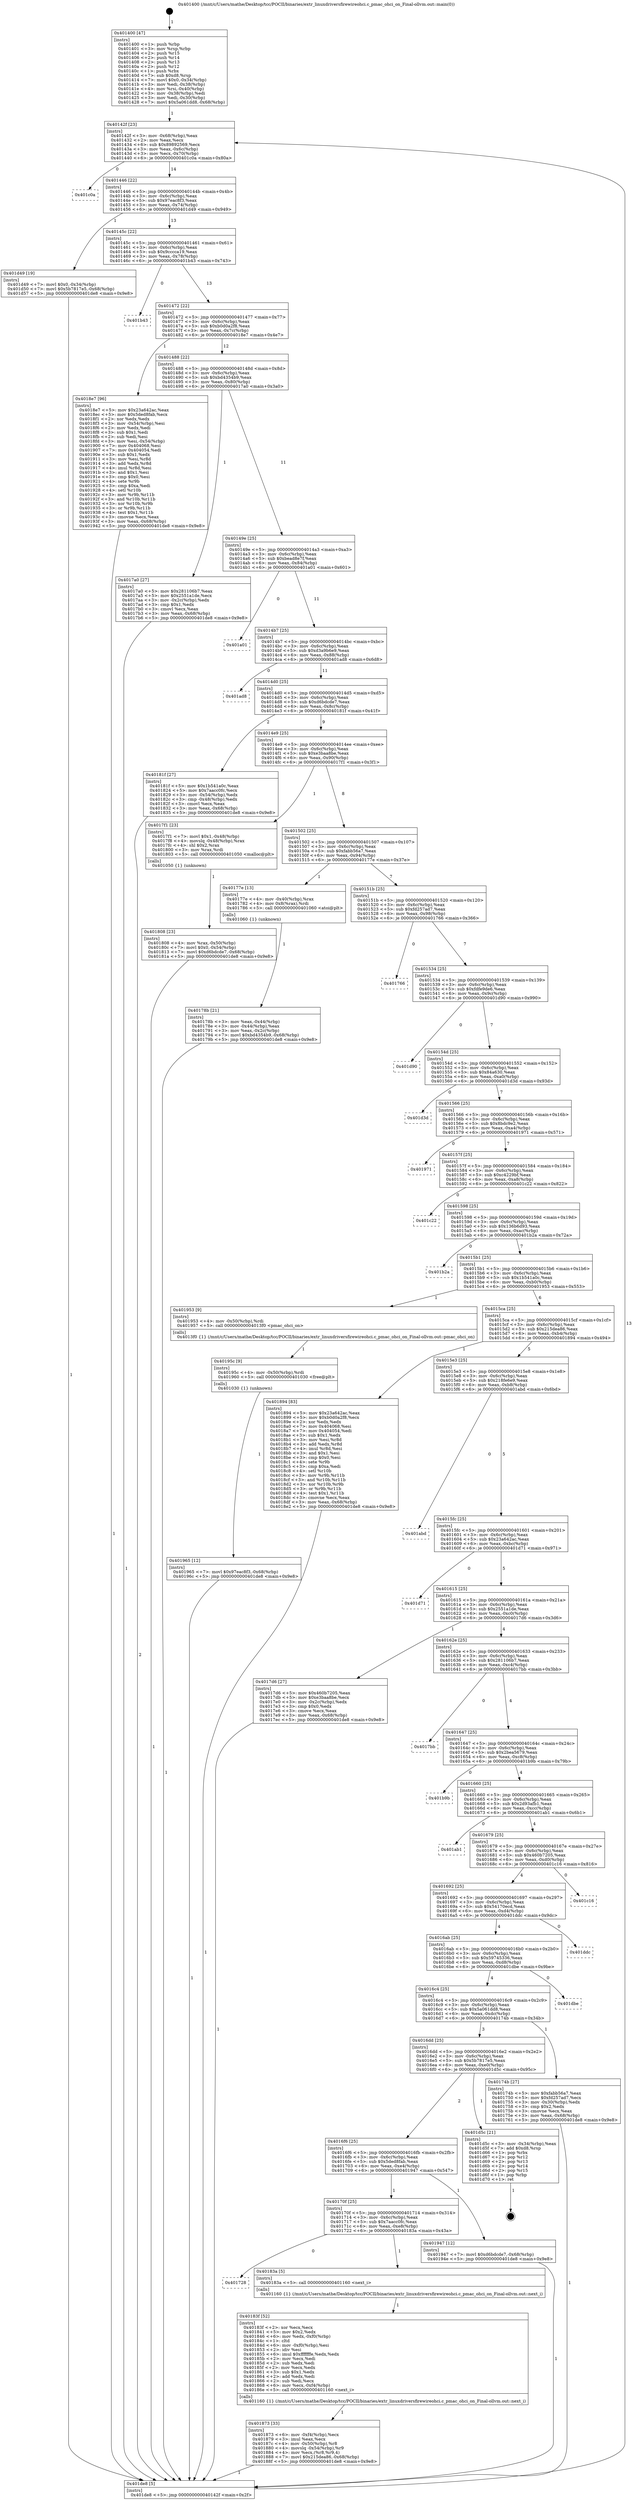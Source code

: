 digraph "0x401400" {
  label = "0x401400 (/mnt/c/Users/mathe/Desktop/tcc/POCII/binaries/extr_linuxdriversfirewireohci.c_pmac_ohci_on_Final-ollvm.out::main(0))"
  labelloc = "t"
  node[shape=record]

  Entry [label="",width=0.3,height=0.3,shape=circle,fillcolor=black,style=filled]
  "0x40142f" [label="{
     0x40142f [23]\l
     | [instrs]\l
     &nbsp;&nbsp;0x40142f \<+3\>: mov -0x68(%rbp),%eax\l
     &nbsp;&nbsp;0x401432 \<+2\>: mov %eax,%ecx\l
     &nbsp;&nbsp;0x401434 \<+6\>: sub $0x89892569,%ecx\l
     &nbsp;&nbsp;0x40143a \<+3\>: mov %eax,-0x6c(%rbp)\l
     &nbsp;&nbsp;0x40143d \<+3\>: mov %ecx,-0x70(%rbp)\l
     &nbsp;&nbsp;0x401440 \<+6\>: je 0000000000401c0a \<main+0x80a\>\l
  }"]
  "0x401c0a" [label="{
     0x401c0a\l
  }", style=dashed]
  "0x401446" [label="{
     0x401446 [22]\l
     | [instrs]\l
     &nbsp;&nbsp;0x401446 \<+5\>: jmp 000000000040144b \<main+0x4b\>\l
     &nbsp;&nbsp;0x40144b \<+3\>: mov -0x6c(%rbp),%eax\l
     &nbsp;&nbsp;0x40144e \<+5\>: sub $0x97eac8f3,%eax\l
     &nbsp;&nbsp;0x401453 \<+3\>: mov %eax,-0x74(%rbp)\l
     &nbsp;&nbsp;0x401456 \<+6\>: je 0000000000401d49 \<main+0x949\>\l
  }"]
  Exit [label="",width=0.3,height=0.3,shape=circle,fillcolor=black,style=filled,peripheries=2]
  "0x401d49" [label="{
     0x401d49 [19]\l
     | [instrs]\l
     &nbsp;&nbsp;0x401d49 \<+7\>: movl $0x0,-0x34(%rbp)\l
     &nbsp;&nbsp;0x401d50 \<+7\>: movl $0x5b7817e5,-0x68(%rbp)\l
     &nbsp;&nbsp;0x401d57 \<+5\>: jmp 0000000000401de8 \<main+0x9e8\>\l
  }"]
  "0x40145c" [label="{
     0x40145c [22]\l
     | [instrs]\l
     &nbsp;&nbsp;0x40145c \<+5\>: jmp 0000000000401461 \<main+0x61\>\l
     &nbsp;&nbsp;0x401461 \<+3\>: mov -0x6c(%rbp),%eax\l
     &nbsp;&nbsp;0x401464 \<+5\>: sub $0x9cccca19,%eax\l
     &nbsp;&nbsp;0x401469 \<+3\>: mov %eax,-0x78(%rbp)\l
     &nbsp;&nbsp;0x40146c \<+6\>: je 0000000000401b43 \<main+0x743\>\l
  }"]
  "0x401965" [label="{
     0x401965 [12]\l
     | [instrs]\l
     &nbsp;&nbsp;0x401965 \<+7\>: movl $0x97eac8f3,-0x68(%rbp)\l
     &nbsp;&nbsp;0x40196c \<+5\>: jmp 0000000000401de8 \<main+0x9e8\>\l
  }"]
  "0x401b43" [label="{
     0x401b43\l
  }", style=dashed]
  "0x401472" [label="{
     0x401472 [22]\l
     | [instrs]\l
     &nbsp;&nbsp;0x401472 \<+5\>: jmp 0000000000401477 \<main+0x77\>\l
     &nbsp;&nbsp;0x401477 \<+3\>: mov -0x6c(%rbp),%eax\l
     &nbsp;&nbsp;0x40147a \<+5\>: sub $0xb0d0a2f8,%eax\l
     &nbsp;&nbsp;0x40147f \<+3\>: mov %eax,-0x7c(%rbp)\l
     &nbsp;&nbsp;0x401482 \<+6\>: je 00000000004018e7 \<main+0x4e7\>\l
  }"]
  "0x40195c" [label="{
     0x40195c [9]\l
     | [instrs]\l
     &nbsp;&nbsp;0x40195c \<+4\>: mov -0x50(%rbp),%rdi\l
     &nbsp;&nbsp;0x401960 \<+5\>: call 0000000000401030 \<free@plt\>\l
     | [calls]\l
     &nbsp;&nbsp;0x401030 \{1\} (unknown)\l
  }"]
  "0x4018e7" [label="{
     0x4018e7 [96]\l
     | [instrs]\l
     &nbsp;&nbsp;0x4018e7 \<+5\>: mov $0x23a642ac,%eax\l
     &nbsp;&nbsp;0x4018ec \<+5\>: mov $0x5ded8fab,%ecx\l
     &nbsp;&nbsp;0x4018f1 \<+2\>: xor %edx,%edx\l
     &nbsp;&nbsp;0x4018f3 \<+3\>: mov -0x54(%rbp),%esi\l
     &nbsp;&nbsp;0x4018f6 \<+2\>: mov %edx,%edi\l
     &nbsp;&nbsp;0x4018f8 \<+3\>: sub $0x1,%edi\l
     &nbsp;&nbsp;0x4018fb \<+2\>: sub %edi,%esi\l
     &nbsp;&nbsp;0x4018fd \<+3\>: mov %esi,-0x54(%rbp)\l
     &nbsp;&nbsp;0x401900 \<+7\>: mov 0x404068,%esi\l
     &nbsp;&nbsp;0x401907 \<+7\>: mov 0x404054,%edi\l
     &nbsp;&nbsp;0x40190e \<+3\>: sub $0x1,%edx\l
     &nbsp;&nbsp;0x401911 \<+3\>: mov %esi,%r8d\l
     &nbsp;&nbsp;0x401914 \<+3\>: add %edx,%r8d\l
     &nbsp;&nbsp;0x401917 \<+4\>: imul %r8d,%esi\l
     &nbsp;&nbsp;0x40191b \<+3\>: and $0x1,%esi\l
     &nbsp;&nbsp;0x40191e \<+3\>: cmp $0x0,%esi\l
     &nbsp;&nbsp;0x401921 \<+4\>: sete %r9b\l
     &nbsp;&nbsp;0x401925 \<+3\>: cmp $0xa,%edi\l
     &nbsp;&nbsp;0x401928 \<+4\>: setl %r10b\l
     &nbsp;&nbsp;0x40192c \<+3\>: mov %r9b,%r11b\l
     &nbsp;&nbsp;0x40192f \<+3\>: and %r10b,%r11b\l
     &nbsp;&nbsp;0x401932 \<+3\>: xor %r10b,%r9b\l
     &nbsp;&nbsp;0x401935 \<+3\>: or %r9b,%r11b\l
     &nbsp;&nbsp;0x401938 \<+4\>: test $0x1,%r11b\l
     &nbsp;&nbsp;0x40193c \<+3\>: cmovne %ecx,%eax\l
     &nbsp;&nbsp;0x40193f \<+3\>: mov %eax,-0x68(%rbp)\l
     &nbsp;&nbsp;0x401942 \<+5\>: jmp 0000000000401de8 \<main+0x9e8\>\l
  }"]
  "0x401488" [label="{
     0x401488 [22]\l
     | [instrs]\l
     &nbsp;&nbsp;0x401488 \<+5\>: jmp 000000000040148d \<main+0x8d\>\l
     &nbsp;&nbsp;0x40148d \<+3\>: mov -0x6c(%rbp),%eax\l
     &nbsp;&nbsp;0x401490 \<+5\>: sub $0xbd4354b9,%eax\l
     &nbsp;&nbsp;0x401495 \<+3\>: mov %eax,-0x80(%rbp)\l
     &nbsp;&nbsp;0x401498 \<+6\>: je 00000000004017a0 \<main+0x3a0\>\l
  }"]
  "0x401873" [label="{
     0x401873 [33]\l
     | [instrs]\l
     &nbsp;&nbsp;0x401873 \<+6\>: mov -0xf4(%rbp),%ecx\l
     &nbsp;&nbsp;0x401879 \<+3\>: imul %eax,%ecx\l
     &nbsp;&nbsp;0x40187c \<+4\>: mov -0x50(%rbp),%r8\l
     &nbsp;&nbsp;0x401880 \<+4\>: movslq -0x54(%rbp),%r9\l
     &nbsp;&nbsp;0x401884 \<+4\>: mov %ecx,(%r8,%r9,4)\l
     &nbsp;&nbsp;0x401888 \<+7\>: movl $0x215dea86,-0x68(%rbp)\l
     &nbsp;&nbsp;0x40188f \<+5\>: jmp 0000000000401de8 \<main+0x9e8\>\l
  }"]
  "0x4017a0" [label="{
     0x4017a0 [27]\l
     | [instrs]\l
     &nbsp;&nbsp;0x4017a0 \<+5\>: mov $0x281106b7,%eax\l
     &nbsp;&nbsp;0x4017a5 \<+5\>: mov $0x2551a1de,%ecx\l
     &nbsp;&nbsp;0x4017aa \<+3\>: mov -0x2c(%rbp),%edx\l
     &nbsp;&nbsp;0x4017ad \<+3\>: cmp $0x1,%edx\l
     &nbsp;&nbsp;0x4017b0 \<+3\>: cmovl %ecx,%eax\l
     &nbsp;&nbsp;0x4017b3 \<+3\>: mov %eax,-0x68(%rbp)\l
     &nbsp;&nbsp;0x4017b6 \<+5\>: jmp 0000000000401de8 \<main+0x9e8\>\l
  }"]
  "0x40149e" [label="{
     0x40149e [25]\l
     | [instrs]\l
     &nbsp;&nbsp;0x40149e \<+5\>: jmp 00000000004014a3 \<main+0xa3\>\l
     &nbsp;&nbsp;0x4014a3 \<+3\>: mov -0x6c(%rbp),%eax\l
     &nbsp;&nbsp;0x4014a6 \<+5\>: sub $0xbead8e7f,%eax\l
     &nbsp;&nbsp;0x4014ab \<+6\>: mov %eax,-0x84(%rbp)\l
     &nbsp;&nbsp;0x4014b1 \<+6\>: je 0000000000401a01 \<main+0x601\>\l
  }"]
  "0x40183f" [label="{
     0x40183f [52]\l
     | [instrs]\l
     &nbsp;&nbsp;0x40183f \<+2\>: xor %ecx,%ecx\l
     &nbsp;&nbsp;0x401841 \<+5\>: mov $0x2,%edx\l
     &nbsp;&nbsp;0x401846 \<+6\>: mov %edx,-0xf0(%rbp)\l
     &nbsp;&nbsp;0x40184c \<+1\>: cltd\l
     &nbsp;&nbsp;0x40184d \<+6\>: mov -0xf0(%rbp),%esi\l
     &nbsp;&nbsp;0x401853 \<+2\>: idiv %esi\l
     &nbsp;&nbsp;0x401855 \<+6\>: imul $0xfffffffe,%edx,%edx\l
     &nbsp;&nbsp;0x40185b \<+2\>: mov %ecx,%edi\l
     &nbsp;&nbsp;0x40185d \<+2\>: sub %edx,%edi\l
     &nbsp;&nbsp;0x40185f \<+2\>: mov %ecx,%edx\l
     &nbsp;&nbsp;0x401861 \<+3\>: sub $0x1,%edx\l
     &nbsp;&nbsp;0x401864 \<+2\>: add %edx,%edi\l
     &nbsp;&nbsp;0x401866 \<+2\>: sub %edi,%ecx\l
     &nbsp;&nbsp;0x401868 \<+6\>: mov %ecx,-0xf4(%rbp)\l
     &nbsp;&nbsp;0x40186e \<+5\>: call 0000000000401160 \<next_i\>\l
     | [calls]\l
     &nbsp;&nbsp;0x401160 \{1\} (/mnt/c/Users/mathe/Desktop/tcc/POCII/binaries/extr_linuxdriversfirewireohci.c_pmac_ohci_on_Final-ollvm.out::next_i)\l
  }"]
  "0x401a01" [label="{
     0x401a01\l
  }", style=dashed]
  "0x4014b7" [label="{
     0x4014b7 [25]\l
     | [instrs]\l
     &nbsp;&nbsp;0x4014b7 \<+5\>: jmp 00000000004014bc \<main+0xbc\>\l
     &nbsp;&nbsp;0x4014bc \<+3\>: mov -0x6c(%rbp),%eax\l
     &nbsp;&nbsp;0x4014bf \<+5\>: sub $0xd3a9b6e9,%eax\l
     &nbsp;&nbsp;0x4014c4 \<+6\>: mov %eax,-0x88(%rbp)\l
     &nbsp;&nbsp;0x4014ca \<+6\>: je 0000000000401ad8 \<main+0x6d8\>\l
  }"]
  "0x401728" [label="{
     0x401728\l
  }", style=dashed]
  "0x401ad8" [label="{
     0x401ad8\l
  }", style=dashed]
  "0x4014d0" [label="{
     0x4014d0 [25]\l
     | [instrs]\l
     &nbsp;&nbsp;0x4014d0 \<+5\>: jmp 00000000004014d5 \<main+0xd5\>\l
     &nbsp;&nbsp;0x4014d5 \<+3\>: mov -0x6c(%rbp),%eax\l
     &nbsp;&nbsp;0x4014d8 \<+5\>: sub $0xd6bdcde7,%eax\l
     &nbsp;&nbsp;0x4014dd \<+6\>: mov %eax,-0x8c(%rbp)\l
     &nbsp;&nbsp;0x4014e3 \<+6\>: je 000000000040181f \<main+0x41f\>\l
  }"]
  "0x40183a" [label="{
     0x40183a [5]\l
     | [instrs]\l
     &nbsp;&nbsp;0x40183a \<+5\>: call 0000000000401160 \<next_i\>\l
     | [calls]\l
     &nbsp;&nbsp;0x401160 \{1\} (/mnt/c/Users/mathe/Desktop/tcc/POCII/binaries/extr_linuxdriversfirewireohci.c_pmac_ohci_on_Final-ollvm.out::next_i)\l
  }"]
  "0x40181f" [label="{
     0x40181f [27]\l
     | [instrs]\l
     &nbsp;&nbsp;0x40181f \<+5\>: mov $0x1b541a0c,%eax\l
     &nbsp;&nbsp;0x401824 \<+5\>: mov $0x7aacc0fc,%ecx\l
     &nbsp;&nbsp;0x401829 \<+3\>: mov -0x54(%rbp),%edx\l
     &nbsp;&nbsp;0x40182c \<+3\>: cmp -0x48(%rbp),%edx\l
     &nbsp;&nbsp;0x40182f \<+3\>: cmovl %ecx,%eax\l
     &nbsp;&nbsp;0x401832 \<+3\>: mov %eax,-0x68(%rbp)\l
     &nbsp;&nbsp;0x401835 \<+5\>: jmp 0000000000401de8 \<main+0x9e8\>\l
  }"]
  "0x4014e9" [label="{
     0x4014e9 [25]\l
     | [instrs]\l
     &nbsp;&nbsp;0x4014e9 \<+5\>: jmp 00000000004014ee \<main+0xee\>\l
     &nbsp;&nbsp;0x4014ee \<+3\>: mov -0x6c(%rbp),%eax\l
     &nbsp;&nbsp;0x4014f1 \<+5\>: sub $0xe3baa8be,%eax\l
     &nbsp;&nbsp;0x4014f6 \<+6\>: mov %eax,-0x90(%rbp)\l
     &nbsp;&nbsp;0x4014fc \<+6\>: je 00000000004017f1 \<main+0x3f1\>\l
  }"]
  "0x40170f" [label="{
     0x40170f [25]\l
     | [instrs]\l
     &nbsp;&nbsp;0x40170f \<+5\>: jmp 0000000000401714 \<main+0x314\>\l
     &nbsp;&nbsp;0x401714 \<+3\>: mov -0x6c(%rbp),%eax\l
     &nbsp;&nbsp;0x401717 \<+5\>: sub $0x7aacc0fc,%eax\l
     &nbsp;&nbsp;0x40171c \<+6\>: mov %eax,-0xe8(%rbp)\l
     &nbsp;&nbsp;0x401722 \<+6\>: je 000000000040183a \<main+0x43a\>\l
  }"]
  "0x4017f1" [label="{
     0x4017f1 [23]\l
     | [instrs]\l
     &nbsp;&nbsp;0x4017f1 \<+7\>: movl $0x1,-0x48(%rbp)\l
     &nbsp;&nbsp;0x4017f8 \<+4\>: movslq -0x48(%rbp),%rax\l
     &nbsp;&nbsp;0x4017fc \<+4\>: shl $0x2,%rax\l
     &nbsp;&nbsp;0x401800 \<+3\>: mov %rax,%rdi\l
     &nbsp;&nbsp;0x401803 \<+5\>: call 0000000000401050 \<malloc@plt\>\l
     | [calls]\l
     &nbsp;&nbsp;0x401050 \{1\} (unknown)\l
  }"]
  "0x401502" [label="{
     0x401502 [25]\l
     | [instrs]\l
     &nbsp;&nbsp;0x401502 \<+5\>: jmp 0000000000401507 \<main+0x107\>\l
     &nbsp;&nbsp;0x401507 \<+3\>: mov -0x6c(%rbp),%eax\l
     &nbsp;&nbsp;0x40150a \<+5\>: sub $0xfabb56a7,%eax\l
     &nbsp;&nbsp;0x40150f \<+6\>: mov %eax,-0x94(%rbp)\l
     &nbsp;&nbsp;0x401515 \<+6\>: je 000000000040177e \<main+0x37e\>\l
  }"]
  "0x401947" [label="{
     0x401947 [12]\l
     | [instrs]\l
     &nbsp;&nbsp;0x401947 \<+7\>: movl $0xd6bdcde7,-0x68(%rbp)\l
     &nbsp;&nbsp;0x40194e \<+5\>: jmp 0000000000401de8 \<main+0x9e8\>\l
  }"]
  "0x40177e" [label="{
     0x40177e [13]\l
     | [instrs]\l
     &nbsp;&nbsp;0x40177e \<+4\>: mov -0x40(%rbp),%rax\l
     &nbsp;&nbsp;0x401782 \<+4\>: mov 0x8(%rax),%rdi\l
     &nbsp;&nbsp;0x401786 \<+5\>: call 0000000000401060 \<atoi@plt\>\l
     | [calls]\l
     &nbsp;&nbsp;0x401060 \{1\} (unknown)\l
  }"]
  "0x40151b" [label="{
     0x40151b [25]\l
     | [instrs]\l
     &nbsp;&nbsp;0x40151b \<+5\>: jmp 0000000000401520 \<main+0x120\>\l
     &nbsp;&nbsp;0x401520 \<+3\>: mov -0x6c(%rbp),%eax\l
     &nbsp;&nbsp;0x401523 \<+5\>: sub $0xfd257ad7,%eax\l
     &nbsp;&nbsp;0x401528 \<+6\>: mov %eax,-0x98(%rbp)\l
     &nbsp;&nbsp;0x40152e \<+6\>: je 0000000000401766 \<main+0x366\>\l
  }"]
  "0x4016f6" [label="{
     0x4016f6 [25]\l
     | [instrs]\l
     &nbsp;&nbsp;0x4016f6 \<+5\>: jmp 00000000004016fb \<main+0x2fb\>\l
     &nbsp;&nbsp;0x4016fb \<+3\>: mov -0x6c(%rbp),%eax\l
     &nbsp;&nbsp;0x4016fe \<+5\>: sub $0x5ded8fab,%eax\l
     &nbsp;&nbsp;0x401703 \<+6\>: mov %eax,-0xe4(%rbp)\l
     &nbsp;&nbsp;0x401709 \<+6\>: je 0000000000401947 \<main+0x547\>\l
  }"]
  "0x401766" [label="{
     0x401766\l
  }", style=dashed]
  "0x401534" [label="{
     0x401534 [25]\l
     | [instrs]\l
     &nbsp;&nbsp;0x401534 \<+5\>: jmp 0000000000401539 \<main+0x139\>\l
     &nbsp;&nbsp;0x401539 \<+3\>: mov -0x6c(%rbp),%eax\l
     &nbsp;&nbsp;0x40153c \<+5\>: sub $0xfdfe9de6,%eax\l
     &nbsp;&nbsp;0x401541 \<+6\>: mov %eax,-0x9c(%rbp)\l
     &nbsp;&nbsp;0x401547 \<+6\>: je 0000000000401d90 \<main+0x990\>\l
  }"]
  "0x401d5c" [label="{
     0x401d5c [21]\l
     | [instrs]\l
     &nbsp;&nbsp;0x401d5c \<+3\>: mov -0x34(%rbp),%eax\l
     &nbsp;&nbsp;0x401d5f \<+7\>: add $0xd8,%rsp\l
     &nbsp;&nbsp;0x401d66 \<+1\>: pop %rbx\l
     &nbsp;&nbsp;0x401d67 \<+2\>: pop %r12\l
     &nbsp;&nbsp;0x401d69 \<+2\>: pop %r13\l
     &nbsp;&nbsp;0x401d6b \<+2\>: pop %r14\l
     &nbsp;&nbsp;0x401d6d \<+2\>: pop %r15\l
     &nbsp;&nbsp;0x401d6f \<+1\>: pop %rbp\l
     &nbsp;&nbsp;0x401d70 \<+1\>: ret\l
  }"]
  "0x401d90" [label="{
     0x401d90\l
  }", style=dashed]
  "0x40154d" [label="{
     0x40154d [25]\l
     | [instrs]\l
     &nbsp;&nbsp;0x40154d \<+5\>: jmp 0000000000401552 \<main+0x152\>\l
     &nbsp;&nbsp;0x401552 \<+3\>: mov -0x6c(%rbp),%eax\l
     &nbsp;&nbsp;0x401555 \<+5\>: sub $0x84a630,%eax\l
     &nbsp;&nbsp;0x40155a \<+6\>: mov %eax,-0xa0(%rbp)\l
     &nbsp;&nbsp;0x401560 \<+6\>: je 0000000000401d3d \<main+0x93d\>\l
  }"]
  "0x401808" [label="{
     0x401808 [23]\l
     | [instrs]\l
     &nbsp;&nbsp;0x401808 \<+4\>: mov %rax,-0x50(%rbp)\l
     &nbsp;&nbsp;0x40180c \<+7\>: movl $0x0,-0x54(%rbp)\l
     &nbsp;&nbsp;0x401813 \<+7\>: movl $0xd6bdcde7,-0x68(%rbp)\l
     &nbsp;&nbsp;0x40181a \<+5\>: jmp 0000000000401de8 \<main+0x9e8\>\l
  }"]
  "0x401d3d" [label="{
     0x401d3d\l
  }", style=dashed]
  "0x401566" [label="{
     0x401566 [25]\l
     | [instrs]\l
     &nbsp;&nbsp;0x401566 \<+5\>: jmp 000000000040156b \<main+0x16b\>\l
     &nbsp;&nbsp;0x40156b \<+3\>: mov -0x6c(%rbp),%eax\l
     &nbsp;&nbsp;0x40156e \<+5\>: sub $0x8bdc9e2,%eax\l
     &nbsp;&nbsp;0x401573 \<+6\>: mov %eax,-0xa4(%rbp)\l
     &nbsp;&nbsp;0x401579 \<+6\>: je 0000000000401971 \<main+0x571\>\l
  }"]
  "0x40178b" [label="{
     0x40178b [21]\l
     | [instrs]\l
     &nbsp;&nbsp;0x40178b \<+3\>: mov %eax,-0x44(%rbp)\l
     &nbsp;&nbsp;0x40178e \<+3\>: mov -0x44(%rbp),%eax\l
     &nbsp;&nbsp;0x401791 \<+3\>: mov %eax,-0x2c(%rbp)\l
     &nbsp;&nbsp;0x401794 \<+7\>: movl $0xbd4354b9,-0x68(%rbp)\l
     &nbsp;&nbsp;0x40179b \<+5\>: jmp 0000000000401de8 \<main+0x9e8\>\l
  }"]
  "0x401971" [label="{
     0x401971\l
  }", style=dashed]
  "0x40157f" [label="{
     0x40157f [25]\l
     | [instrs]\l
     &nbsp;&nbsp;0x40157f \<+5\>: jmp 0000000000401584 \<main+0x184\>\l
     &nbsp;&nbsp;0x401584 \<+3\>: mov -0x6c(%rbp),%eax\l
     &nbsp;&nbsp;0x401587 \<+5\>: sub $0xc4229bf,%eax\l
     &nbsp;&nbsp;0x40158c \<+6\>: mov %eax,-0xa8(%rbp)\l
     &nbsp;&nbsp;0x401592 \<+6\>: je 0000000000401c22 \<main+0x822\>\l
  }"]
  "0x401400" [label="{
     0x401400 [47]\l
     | [instrs]\l
     &nbsp;&nbsp;0x401400 \<+1\>: push %rbp\l
     &nbsp;&nbsp;0x401401 \<+3\>: mov %rsp,%rbp\l
     &nbsp;&nbsp;0x401404 \<+2\>: push %r15\l
     &nbsp;&nbsp;0x401406 \<+2\>: push %r14\l
     &nbsp;&nbsp;0x401408 \<+2\>: push %r13\l
     &nbsp;&nbsp;0x40140a \<+2\>: push %r12\l
     &nbsp;&nbsp;0x40140c \<+1\>: push %rbx\l
     &nbsp;&nbsp;0x40140d \<+7\>: sub $0xd8,%rsp\l
     &nbsp;&nbsp;0x401414 \<+7\>: movl $0x0,-0x34(%rbp)\l
     &nbsp;&nbsp;0x40141b \<+3\>: mov %edi,-0x38(%rbp)\l
     &nbsp;&nbsp;0x40141e \<+4\>: mov %rsi,-0x40(%rbp)\l
     &nbsp;&nbsp;0x401422 \<+3\>: mov -0x38(%rbp),%edi\l
     &nbsp;&nbsp;0x401425 \<+3\>: mov %edi,-0x30(%rbp)\l
     &nbsp;&nbsp;0x401428 \<+7\>: movl $0x5a061dd8,-0x68(%rbp)\l
  }"]
  "0x401c22" [label="{
     0x401c22\l
  }", style=dashed]
  "0x401598" [label="{
     0x401598 [25]\l
     | [instrs]\l
     &nbsp;&nbsp;0x401598 \<+5\>: jmp 000000000040159d \<main+0x19d\>\l
     &nbsp;&nbsp;0x40159d \<+3\>: mov -0x6c(%rbp),%eax\l
     &nbsp;&nbsp;0x4015a0 \<+5\>: sub $0x136b6d93,%eax\l
     &nbsp;&nbsp;0x4015a5 \<+6\>: mov %eax,-0xac(%rbp)\l
     &nbsp;&nbsp;0x4015ab \<+6\>: je 0000000000401b2a \<main+0x72a\>\l
  }"]
  "0x401de8" [label="{
     0x401de8 [5]\l
     | [instrs]\l
     &nbsp;&nbsp;0x401de8 \<+5\>: jmp 000000000040142f \<main+0x2f\>\l
  }"]
  "0x401b2a" [label="{
     0x401b2a\l
  }", style=dashed]
  "0x4015b1" [label="{
     0x4015b1 [25]\l
     | [instrs]\l
     &nbsp;&nbsp;0x4015b1 \<+5\>: jmp 00000000004015b6 \<main+0x1b6\>\l
     &nbsp;&nbsp;0x4015b6 \<+3\>: mov -0x6c(%rbp),%eax\l
     &nbsp;&nbsp;0x4015b9 \<+5\>: sub $0x1b541a0c,%eax\l
     &nbsp;&nbsp;0x4015be \<+6\>: mov %eax,-0xb0(%rbp)\l
     &nbsp;&nbsp;0x4015c4 \<+6\>: je 0000000000401953 \<main+0x553\>\l
  }"]
  "0x4016dd" [label="{
     0x4016dd [25]\l
     | [instrs]\l
     &nbsp;&nbsp;0x4016dd \<+5\>: jmp 00000000004016e2 \<main+0x2e2\>\l
     &nbsp;&nbsp;0x4016e2 \<+3\>: mov -0x6c(%rbp),%eax\l
     &nbsp;&nbsp;0x4016e5 \<+5\>: sub $0x5b7817e5,%eax\l
     &nbsp;&nbsp;0x4016ea \<+6\>: mov %eax,-0xe0(%rbp)\l
     &nbsp;&nbsp;0x4016f0 \<+6\>: je 0000000000401d5c \<main+0x95c\>\l
  }"]
  "0x401953" [label="{
     0x401953 [9]\l
     | [instrs]\l
     &nbsp;&nbsp;0x401953 \<+4\>: mov -0x50(%rbp),%rdi\l
     &nbsp;&nbsp;0x401957 \<+5\>: call 00000000004013f0 \<pmac_ohci_on\>\l
     | [calls]\l
     &nbsp;&nbsp;0x4013f0 \{1\} (/mnt/c/Users/mathe/Desktop/tcc/POCII/binaries/extr_linuxdriversfirewireohci.c_pmac_ohci_on_Final-ollvm.out::pmac_ohci_on)\l
  }"]
  "0x4015ca" [label="{
     0x4015ca [25]\l
     | [instrs]\l
     &nbsp;&nbsp;0x4015ca \<+5\>: jmp 00000000004015cf \<main+0x1cf\>\l
     &nbsp;&nbsp;0x4015cf \<+3\>: mov -0x6c(%rbp),%eax\l
     &nbsp;&nbsp;0x4015d2 \<+5\>: sub $0x215dea86,%eax\l
     &nbsp;&nbsp;0x4015d7 \<+6\>: mov %eax,-0xb4(%rbp)\l
     &nbsp;&nbsp;0x4015dd \<+6\>: je 0000000000401894 \<main+0x494\>\l
  }"]
  "0x40174b" [label="{
     0x40174b [27]\l
     | [instrs]\l
     &nbsp;&nbsp;0x40174b \<+5\>: mov $0xfabb56a7,%eax\l
     &nbsp;&nbsp;0x401750 \<+5\>: mov $0xfd257ad7,%ecx\l
     &nbsp;&nbsp;0x401755 \<+3\>: mov -0x30(%rbp),%edx\l
     &nbsp;&nbsp;0x401758 \<+3\>: cmp $0x2,%edx\l
     &nbsp;&nbsp;0x40175b \<+3\>: cmovne %ecx,%eax\l
     &nbsp;&nbsp;0x40175e \<+3\>: mov %eax,-0x68(%rbp)\l
     &nbsp;&nbsp;0x401761 \<+5\>: jmp 0000000000401de8 \<main+0x9e8\>\l
  }"]
  "0x401894" [label="{
     0x401894 [83]\l
     | [instrs]\l
     &nbsp;&nbsp;0x401894 \<+5\>: mov $0x23a642ac,%eax\l
     &nbsp;&nbsp;0x401899 \<+5\>: mov $0xb0d0a2f8,%ecx\l
     &nbsp;&nbsp;0x40189e \<+2\>: xor %edx,%edx\l
     &nbsp;&nbsp;0x4018a0 \<+7\>: mov 0x404068,%esi\l
     &nbsp;&nbsp;0x4018a7 \<+7\>: mov 0x404054,%edi\l
     &nbsp;&nbsp;0x4018ae \<+3\>: sub $0x1,%edx\l
     &nbsp;&nbsp;0x4018b1 \<+3\>: mov %esi,%r8d\l
     &nbsp;&nbsp;0x4018b4 \<+3\>: add %edx,%r8d\l
     &nbsp;&nbsp;0x4018b7 \<+4\>: imul %r8d,%esi\l
     &nbsp;&nbsp;0x4018bb \<+3\>: and $0x1,%esi\l
     &nbsp;&nbsp;0x4018be \<+3\>: cmp $0x0,%esi\l
     &nbsp;&nbsp;0x4018c1 \<+4\>: sete %r9b\l
     &nbsp;&nbsp;0x4018c5 \<+3\>: cmp $0xa,%edi\l
     &nbsp;&nbsp;0x4018c8 \<+4\>: setl %r10b\l
     &nbsp;&nbsp;0x4018cc \<+3\>: mov %r9b,%r11b\l
     &nbsp;&nbsp;0x4018cf \<+3\>: and %r10b,%r11b\l
     &nbsp;&nbsp;0x4018d2 \<+3\>: xor %r10b,%r9b\l
     &nbsp;&nbsp;0x4018d5 \<+3\>: or %r9b,%r11b\l
     &nbsp;&nbsp;0x4018d8 \<+4\>: test $0x1,%r11b\l
     &nbsp;&nbsp;0x4018dc \<+3\>: cmovne %ecx,%eax\l
     &nbsp;&nbsp;0x4018df \<+3\>: mov %eax,-0x68(%rbp)\l
     &nbsp;&nbsp;0x4018e2 \<+5\>: jmp 0000000000401de8 \<main+0x9e8\>\l
  }"]
  "0x4015e3" [label="{
     0x4015e3 [25]\l
     | [instrs]\l
     &nbsp;&nbsp;0x4015e3 \<+5\>: jmp 00000000004015e8 \<main+0x1e8\>\l
     &nbsp;&nbsp;0x4015e8 \<+3\>: mov -0x6c(%rbp),%eax\l
     &nbsp;&nbsp;0x4015eb \<+5\>: sub $0x218fe6e9,%eax\l
     &nbsp;&nbsp;0x4015f0 \<+6\>: mov %eax,-0xb8(%rbp)\l
     &nbsp;&nbsp;0x4015f6 \<+6\>: je 0000000000401abd \<main+0x6bd\>\l
  }"]
  "0x4016c4" [label="{
     0x4016c4 [25]\l
     | [instrs]\l
     &nbsp;&nbsp;0x4016c4 \<+5\>: jmp 00000000004016c9 \<main+0x2c9\>\l
     &nbsp;&nbsp;0x4016c9 \<+3\>: mov -0x6c(%rbp),%eax\l
     &nbsp;&nbsp;0x4016cc \<+5\>: sub $0x5a061dd8,%eax\l
     &nbsp;&nbsp;0x4016d1 \<+6\>: mov %eax,-0xdc(%rbp)\l
     &nbsp;&nbsp;0x4016d7 \<+6\>: je 000000000040174b \<main+0x34b\>\l
  }"]
  "0x401abd" [label="{
     0x401abd\l
  }", style=dashed]
  "0x4015fc" [label="{
     0x4015fc [25]\l
     | [instrs]\l
     &nbsp;&nbsp;0x4015fc \<+5\>: jmp 0000000000401601 \<main+0x201\>\l
     &nbsp;&nbsp;0x401601 \<+3\>: mov -0x6c(%rbp),%eax\l
     &nbsp;&nbsp;0x401604 \<+5\>: sub $0x23a642ac,%eax\l
     &nbsp;&nbsp;0x401609 \<+6\>: mov %eax,-0xbc(%rbp)\l
     &nbsp;&nbsp;0x40160f \<+6\>: je 0000000000401d71 \<main+0x971\>\l
  }"]
  "0x401dbe" [label="{
     0x401dbe\l
  }", style=dashed]
  "0x401d71" [label="{
     0x401d71\l
  }", style=dashed]
  "0x401615" [label="{
     0x401615 [25]\l
     | [instrs]\l
     &nbsp;&nbsp;0x401615 \<+5\>: jmp 000000000040161a \<main+0x21a\>\l
     &nbsp;&nbsp;0x40161a \<+3\>: mov -0x6c(%rbp),%eax\l
     &nbsp;&nbsp;0x40161d \<+5\>: sub $0x2551a1de,%eax\l
     &nbsp;&nbsp;0x401622 \<+6\>: mov %eax,-0xc0(%rbp)\l
     &nbsp;&nbsp;0x401628 \<+6\>: je 00000000004017d6 \<main+0x3d6\>\l
  }"]
  "0x4016ab" [label="{
     0x4016ab [25]\l
     | [instrs]\l
     &nbsp;&nbsp;0x4016ab \<+5\>: jmp 00000000004016b0 \<main+0x2b0\>\l
     &nbsp;&nbsp;0x4016b0 \<+3\>: mov -0x6c(%rbp),%eax\l
     &nbsp;&nbsp;0x4016b3 \<+5\>: sub $0x59745336,%eax\l
     &nbsp;&nbsp;0x4016b8 \<+6\>: mov %eax,-0xd8(%rbp)\l
     &nbsp;&nbsp;0x4016be \<+6\>: je 0000000000401dbe \<main+0x9be\>\l
  }"]
  "0x4017d6" [label="{
     0x4017d6 [27]\l
     | [instrs]\l
     &nbsp;&nbsp;0x4017d6 \<+5\>: mov $0x460b7205,%eax\l
     &nbsp;&nbsp;0x4017db \<+5\>: mov $0xe3baa8be,%ecx\l
     &nbsp;&nbsp;0x4017e0 \<+3\>: mov -0x2c(%rbp),%edx\l
     &nbsp;&nbsp;0x4017e3 \<+3\>: cmp $0x0,%edx\l
     &nbsp;&nbsp;0x4017e6 \<+3\>: cmove %ecx,%eax\l
     &nbsp;&nbsp;0x4017e9 \<+3\>: mov %eax,-0x68(%rbp)\l
     &nbsp;&nbsp;0x4017ec \<+5\>: jmp 0000000000401de8 \<main+0x9e8\>\l
  }"]
  "0x40162e" [label="{
     0x40162e [25]\l
     | [instrs]\l
     &nbsp;&nbsp;0x40162e \<+5\>: jmp 0000000000401633 \<main+0x233\>\l
     &nbsp;&nbsp;0x401633 \<+3\>: mov -0x6c(%rbp),%eax\l
     &nbsp;&nbsp;0x401636 \<+5\>: sub $0x281106b7,%eax\l
     &nbsp;&nbsp;0x40163b \<+6\>: mov %eax,-0xc4(%rbp)\l
     &nbsp;&nbsp;0x401641 \<+6\>: je 00000000004017bb \<main+0x3bb\>\l
  }"]
  "0x401ddc" [label="{
     0x401ddc\l
  }", style=dashed]
  "0x4017bb" [label="{
     0x4017bb\l
  }", style=dashed]
  "0x401647" [label="{
     0x401647 [25]\l
     | [instrs]\l
     &nbsp;&nbsp;0x401647 \<+5\>: jmp 000000000040164c \<main+0x24c\>\l
     &nbsp;&nbsp;0x40164c \<+3\>: mov -0x6c(%rbp),%eax\l
     &nbsp;&nbsp;0x40164f \<+5\>: sub $0x2bea5679,%eax\l
     &nbsp;&nbsp;0x401654 \<+6\>: mov %eax,-0xc8(%rbp)\l
     &nbsp;&nbsp;0x40165a \<+6\>: je 0000000000401b9b \<main+0x79b\>\l
  }"]
  "0x401692" [label="{
     0x401692 [25]\l
     | [instrs]\l
     &nbsp;&nbsp;0x401692 \<+5\>: jmp 0000000000401697 \<main+0x297\>\l
     &nbsp;&nbsp;0x401697 \<+3\>: mov -0x6c(%rbp),%eax\l
     &nbsp;&nbsp;0x40169a \<+5\>: sub $0x54170ecd,%eax\l
     &nbsp;&nbsp;0x40169f \<+6\>: mov %eax,-0xd4(%rbp)\l
     &nbsp;&nbsp;0x4016a5 \<+6\>: je 0000000000401ddc \<main+0x9dc\>\l
  }"]
  "0x401b9b" [label="{
     0x401b9b\l
  }", style=dashed]
  "0x401660" [label="{
     0x401660 [25]\l
     | [instrs]\l
     &nbsp;&nbsp;0x401660 \<+5\>: jmp 0000000000401665 \<main+0x265\>\l
     &nbsp;&nbsp;0x401665 \<+3\>: mov -0x6c(%rbp),%eax\l
     &nbsp;&nbsp;0x401668 \<+5\>: sub $0x2d93afb1,%eax\l
     &nbsp;&nbsp;0x40166d \<+6\>: mov %eax,-0xcc(%rbp)\l
     &nbsp;&nbsp;0x401673 \<+6\>: je 0000000000401ab1 \<main+0x6b1\>\l
  }"]
  "0x401c16" [label="{
     0x401c16\l
  }", style=dashed]
  "0x401ab1" [label="{
     0x401ab1\l
  }", style=dashed]
  "0x401679" [label="{
     0x401679 [25]\l
     | [instrs]\l
     &nbsp;&nbsp;0x401679 \<+5\>: jmp 000000000040167e \<main+0x27e\>\l
     &nbsp;&nbsp;0x40167e \<+3\>: mov -0x6c(%rbp),%eax\l
     &nbsp;&nbsp;0x401681 \<+5\>: sub $0x460b7205,%eax\l
     &nbsp;&nbsp;0x401686 \<+6\>: mov %eax,-0xd0(%rbp)\l
     &nbsp;&nbsp;0x40168c \<+6\>: je 0000000000401c16 \<main+0x816\>\l
  }"]
  Entry -> "0x401400" [label=" 1"]
  "0x40142f" -> "0x401c0a" [label=" 0"]
  "0x40142f" -> "0x401446" [label=" 14"]
  "0x401d5c" -> Exit [label=" 1"]
  "0x401446" -> "0x401d49" [label=" 1"]
  "0x401446" -> "0x40145c" [label=" 13"]
  "0x401d49" -> "0x401de8" [label=" 1"]
  "0x40145c" -> "0x401b43" [label=" 0"]
  "0x40145c" -> "0x401472" [label=" 13"]
  "0x401965" -> "0x401de8" [label=" 1"]
  "0x401472" -> "0x4018e7" [label=" 1"]
  "0x401472" -> "0x401488" [label=" 12"]
  "0x40195c" -> "0x401965" [label=" 1"]
  "0x401488" -> "0x4017a0" [label=" 1"]
  "0x401488" -> "0x40149e" [label=" 11"]
  "0x401953" -> "0x40195c" [label=" 1"]
  "0x40149e" -> "0x401a01" [label=" 0"]
  "0x40149e" -> "0x4014b7" [label=" 11"]
  "0x401947" -> "0x401de8" [label=" 1"]
  "0x4014b7" -> "0x401ad8" [label=" 0"]
  "0x4014b7" -> "0x4014d0" [label=" 11"]
  "0x4018e7" -> "0x401de8" [label=" 1"]
  "0x4014d0" -> "0x40181f" [label=" 2"]
  "0x4014d0" -> "0x4014e9" [label=" 9"]
  "0x401894" -> "0x401de8" [label=" 1"]
  "0x4014e9" -> "0x4017f1" [label=" 1"]
  "0x4014e9" -> "0x401502" [label=" 8"]
  "0x40183f" -> "0x401873" [label=" 1"]
  "0x401502" -> "0x40177e" [label=" 1"]
  "0x401502" -> "0x40151b" [label=" 7"]
  "0x40183a" -> "0x40183f" [label=" 1"]
  "0x40151b" -> "0x401766" [label=" 0"]
  "0x40151b" -> "0x401534" [label=" 7"]
  "0x40170f" -> "0x40183a" [label=" 1"]
  "0x401534" -> "0x401d90" [label=" 0"]
  "0x401534" -> "0x40154d" [label=" 7"]
  "0x401873" -> "0x401de8" [label=" 1"]
  "0x40154d" -> "0x401d3d" [label=" 0"]
  "0x40154d" -> "0x401566" [label=" 7"]
  "0x4016f6" -> "0x401947" [label=" 1"]
  "0x401566" -> "0x401971" [label=" 0"]
  "0x401566" -> "0x40157f" [label=" 7"]
  "0x40170f" -> "0x401728" [label=" 0"]
  "0x40157f" -> "0x401c22" [label=" 0"]
  "0x40157f" -> "0x401598" [label=" 7"]
  "0x4016dd" -> "0x4016f6" [label=" 2"]
  "0x401598" -> "0x401b2a" [label=" 0"]
  "0x401598" -> "0x4015b1" [label=" 7"]
  "0x4016dd" -> "0x401d5c" [label=" 1"]
  "0x4015b1" -> "0x401953" [label=" 1"]
  "0x4015b1" -> "0x4015ca" [label=" 6"]
  "0x4016f6" -> "0x40170f" [label=" 1"]
  "0x4015ca" -> "0x401894" [label=" 1"]
  "0x4015ca" -> "0x4015e3" [label=" 5"]
  "0x40181f" -> "0x401de8" [label=" 2"]
  "0x4015e3" -> "0x401abd" [label=" 0"]
  "0x4015e3" -> "0x4015fc" [label=" 5"]
  "0x4017f1" -> "0x401808" [label=" 1"]
  "0x4015fc" -> "0x401d71" [label=" 0"]
  "0x4015fc" -> "0x401615" [label=" 5"]
  "0x4017d6" -> "0x401de8" [label=" 1"]
  "0x401615" -> "0x4017d6" [label=" 1"]
  "0x401615" -> "0x40162e" [label=" 4"]
  "0x40178b" -> "0x401de8" [label=" 1"]
  "0x40162e" -> "0x4017bb" [label=" 0"]
  "0x40162e" -> "0x401647" [label=" 4"]
  "0x40177e" -> "0x40178b" [label=" 1"]
  "0x401647" -> "0x401b9b" [label=" 0"]
  "0x401647" -> "0x401660" [label=" 4"]
  "0x401400" -> "0x40142f" [label=" 1"]
  "0x401660" -> "0x401ab1" [label=" 0"]
  "0x401660" -> "0x401679" [label=" 4"]
  "0x40174b" -> "0x401de8" [label=" 1"]
  "0x401679" -> "0x401c16" [label=" 0"]
  "0x401679" -> "0x401692" [label=" 4"]
  "0x401de8" -> "0x40142f" [label=" 13"]
  "0x401692" -> "0x401ddc" [label=" 0"]
  "0x401692" -> "0x4016ab" [label=" 4"]
  "0x4017a0" -> "0x401de8" [label=" 1"]
  "0x4016ab" -> "0x401dbe" [label=" 0"]
  "0x4016ab" -> "0x4016c4" [label=" 4"]
  "0x401808" -> "0x401de8" [label=" 1"]
  "0x4016c4" -> "0x40174b" [label=" 1"]
  "0x4016c4" -> "0x4016dd" [label=" 3"]
}
